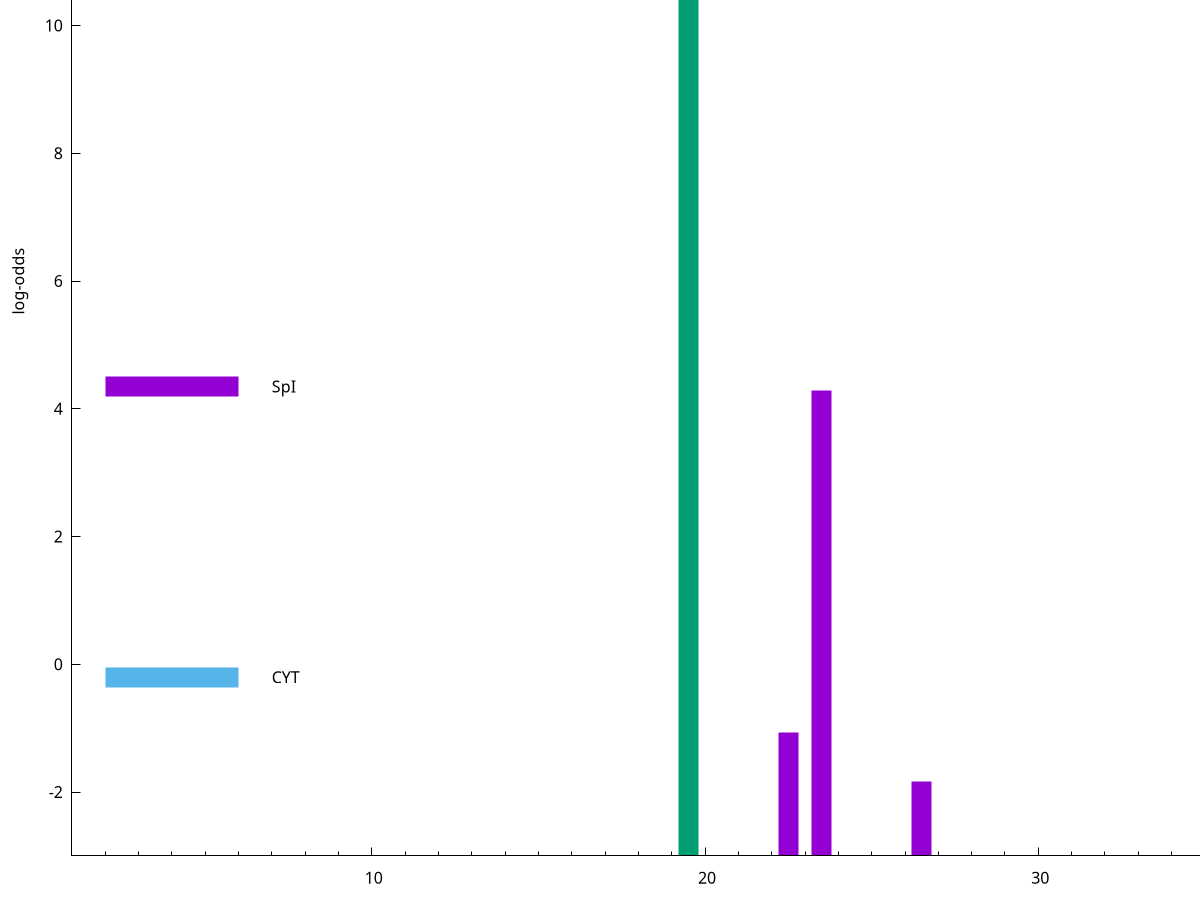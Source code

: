 set title "LipoP predictions for SRR5666568.gff"
set size 2., 1.4
set xrange [1:70] 
set mxtics 10
set yrange [-3:15]
set y2range [0:18]
set ylabel "log-odds"
set term postscript eps color solid "Helvetica" 30
set output "SRR5666568.gff151.eps"
set arrow from 2,12.3211 to 6,12.3211 nohead lt 2 lw 20
set label "SpII" at 7,12.3211
set arrow from 2,4.34823 to 6,4.34823 nohead lt 1 lw 20
set label "SpI" at 7,4.34823
set arrow from 2,-0.200913 to 6,-0.200913 nohead lt 3 lw 20
set label "CYT" at 7,-0.200913
set arrow from 2,12.3211 to 6,12.3211 nohead lt 2 lw 20
set label "SpII" at 7,12.3211
# NOTE: The scores below are the log-odds scores with the threshold
# NOTE: subtracted (a hack to make gnuplot make the histogram all
# NOTE: look nice).
plot "-" axes x1y2 title "" with impulses lt 2 lw 20, "-" axes x1y2 title "" with impulses lt 1 lw 20
19.500000 15.321100
e
23.500000 7.280170
22.500000 1.934350
26.500000 1.172600
e
exit

